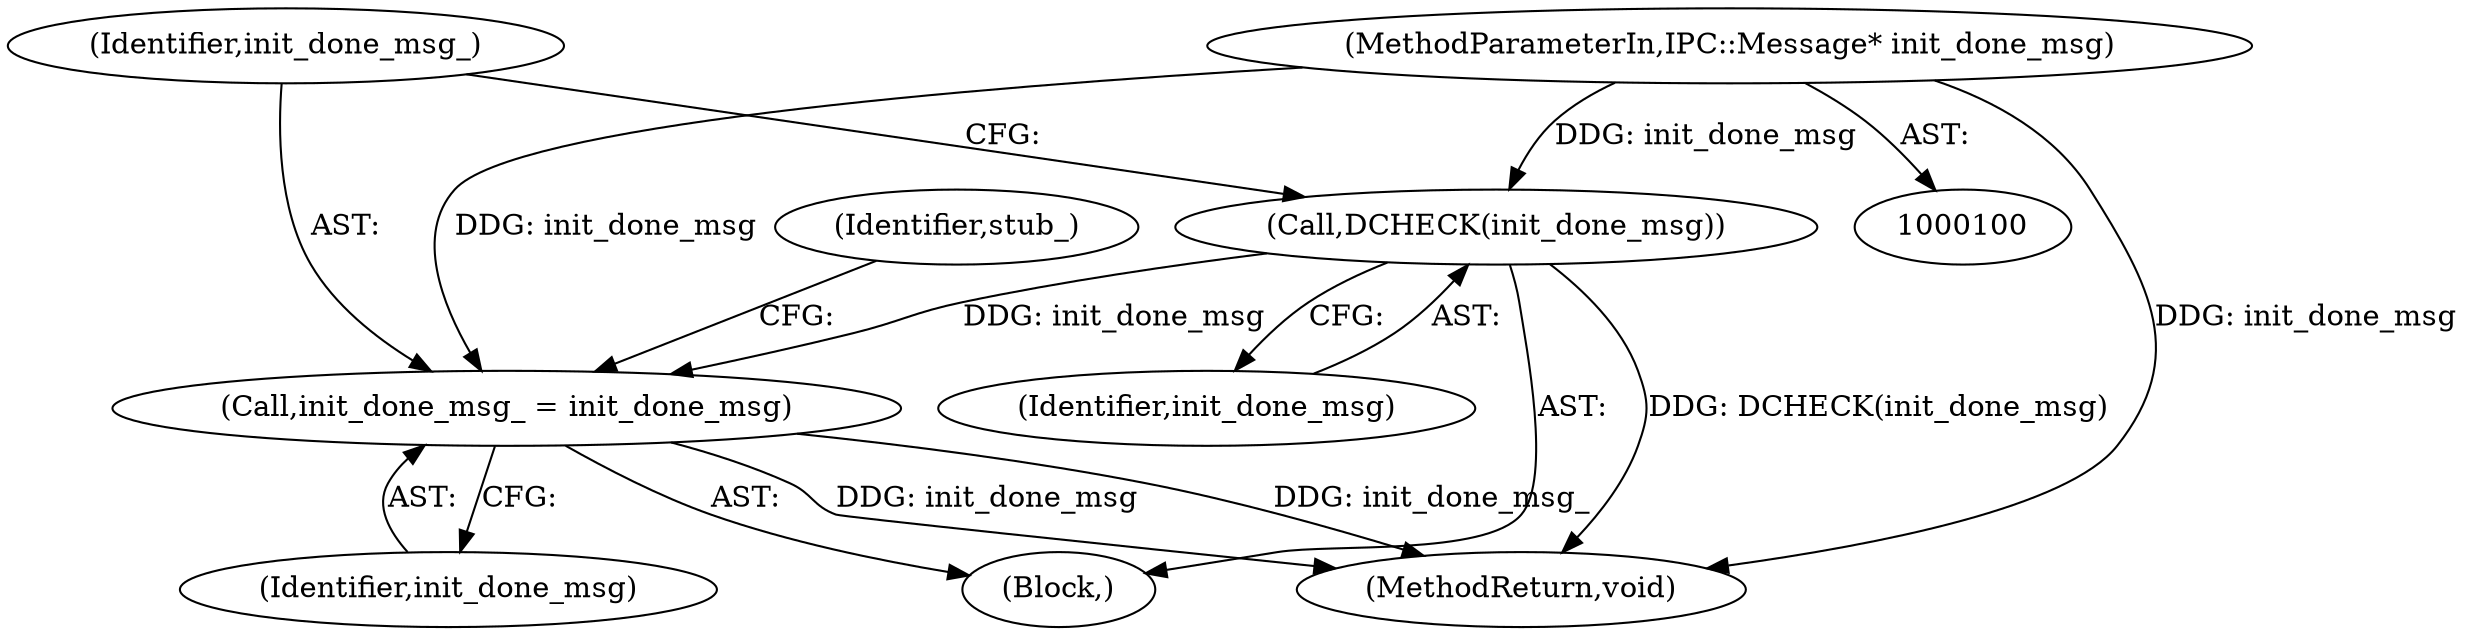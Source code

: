digraph "1_Chrome_cd0bd79d6ebdb72183e6f0833673464cc10b3600_25@pointer" {
"1000102" [label="(MethodParameterIn,IPC::Message* init_done_msg)"];
"1000111" [label="(Call,DCHECK(init_done_msg))"];
"1000113" [label="(Call,init_done_msg_ = init_done_msg)"];
"1000104" [label="(Block,)"];
"1000118" [label="(Identifier,stub_)"];
"1000149" [label="(MethodReturn,void)"];
"1000111" [label="(Call,DCHECK(init_done_msg))"];
"1000102" [label="(MethodParameterIn,IPC::Message* init_done_msg)"];
"1000113" [label="(Call,init_done_msg_ = init_done_msg)"];
"1000115" [label="(Identifier,init_done_msg)"];
"1000112" [label="(Identifier,init_done_msg)"];
"1000114" [label="(Identifier,init_done_msg_)"];
"1000102" -> "1000100"  [label="AST: "];
"1000102" -> "1000149"  [label="DDG: init_done_msg"];
"1000102" -> "1000111"  [label="DDG: init_done_msg"];
"1000102" -> "1000113"  [label="DDG: init_done_msg"];
"1000111" -> "1000104"  [label="AST: "];
"1000111" -> "1000112"  [label="CFG: "];
"1000112" -> "1000111"  [label="AST: "];
"1000114" -> "1000111"  [label="CFG: "];
"1000111" -> "1000149"  [label="DDG: DCHECK(init_done_msg)"];
"1000111" -> "1000113"  [label="DDG: init_done_msg"];
"1000113" -> "1000104"  [label="AST: "];
"1000113" -> "1000115"  [label="CFG: "];
"1000114" -> "1000113"  [label="AST: "];
"1000115" -> "1000113"  [label="AST: "];
"1000118" -> "1000113"  [label="CFG: "];
"1000113" -> "1000149"  [label="DDG: init_done_msg_"];
"1000113" -> "1000149"  [label="DDG: init_done_msg"];
}
